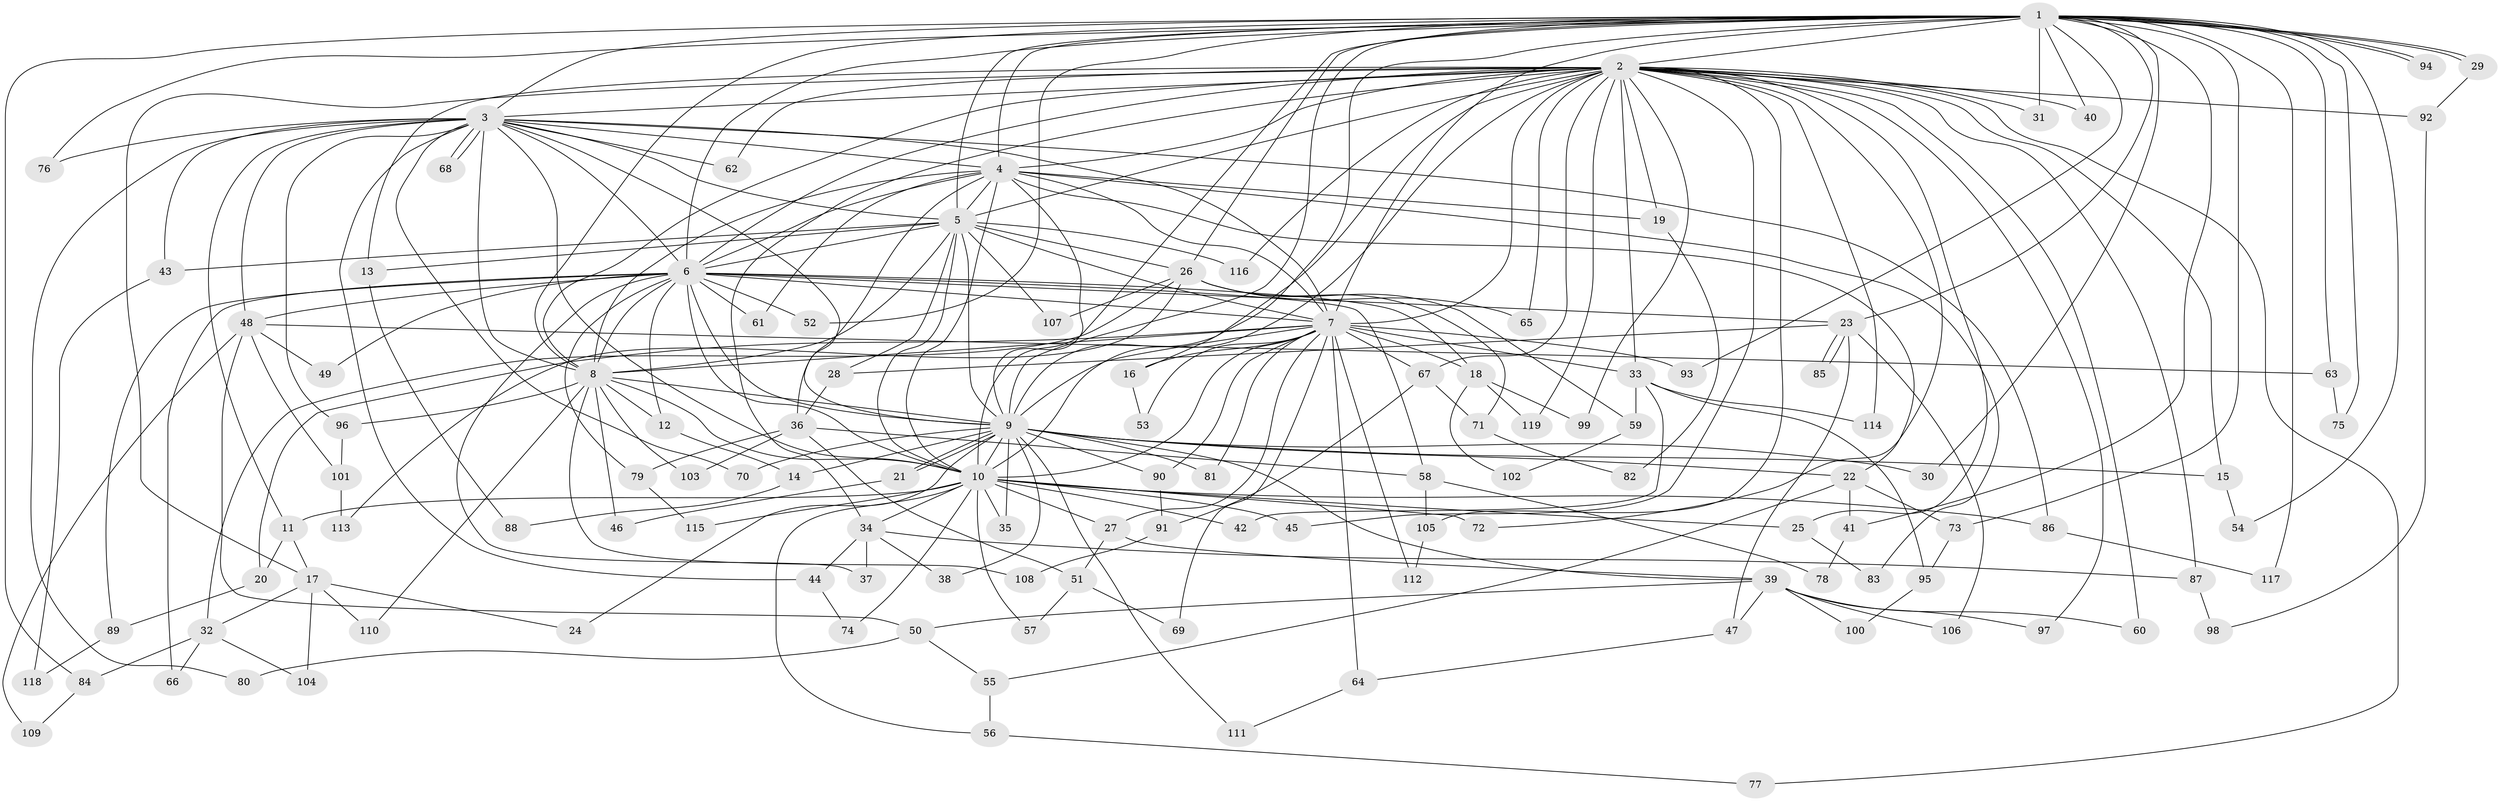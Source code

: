 // coarse degree distribution, {35: 0.011627906976744186, 29: 0.011627906976744186, 18: 0.011627906976744186, 12: 0.011627906976744186, 23: 0.011627906976744186, 19: 0.023255813953488372, 13: 0.011627906976744186, 5: 0.046511627906976744, 3: 0.19767441860465115, 2: 0.47674418604651164, 6: 0.03488372093023256, 8: 0.046511627906976744, 4: 0.06976744186046512, 1: 0.011627906976744186, 7: 0.023255813953488372}
// Generated by graph-tools (version 1.1) at 2025/23/03/03/25 07:23:42]
// undirected, 119 vertices, 263 edges
graph export_dot {
graph [start="1"]
  node [color=gray90,style=filled];
  1;
  2;
  3;
  4;
  5;
  6;
  7;
  8;
  9;
  10;
  11;
  12;
  13;
  14;
  15;
  16;
  17;
  18;
  19;
  20;
  21;
  22;
  23;
  24;
  25;
  26;
  27;
  28;
  29;
  30;
  31;
  32;
  33;
  34;
  35;
  36;
  37;
  38;
  39;
  40;
  41;
  42;
  43;
  44;
  45;
  46;
  47;
  48;
  49;
  50;
  51;
  52;
  53;
  54;
  55;
  56;
  57;
  58;
  59;
  60;
  61;
  62;
  63;
  64;
  65;
  66;
  67;
  68;
  69;
  70;
  71;
  72;
  73;
  74;
  75;
  76;
  77;
  78;
  79;
  80;
  81;
  82;
  83;
  84;
  85;
  86;
  87;
  88;
  89;
  90;
  91;
  92;
  93;
  94;
  95;
  96;
  97;
  98;
  99;
  100;
  101;
  102;
  103;
  104;
  105;
  106;
  107;
  108;
  109;
  110;
  111;
  112;
  113;
  114;
  115;
  116;
  117;
  118;
  119;
  1 -- 2;
  1 -- 3;
  1 -- 4;
  1 -- 5;
  1 -- 6;
  1 -- 7;
  1 -- 8;
  1 -- 9;
  1 -- 10;
  1 -- 16;
  1 -- 23;
  1 -- 26;
  1 -- 29;
  1 -- 29;
  1 -- 30;
  1 -- 31;
  1 -- 40;
  1 -- 41;
  1 -- 52;
  1 -- 54;
  1 -- 63;
  1 -- 73;
  1 -- 75;
  1 -- 76;
  1 -- 84;
  1 -- 93;
  1 -- 94;
  1 -- 94;
  1 -- 117;
  2 -- 3;
  2 -- 4;
  2 -- 5;
  2 -- 6;
  2 -- 7;
  2 -- 8;
  2 -- 9;
  2 -- 10;
  2 -- 13;
  2 -- 15;
  2 -- 17;
  2 -- 19;
  2 -- 25;
  2 -- 31;
  2 -- 33;
  2 -- 34;
  2 -- 40;
  2 -- 45;
  2 -- 60;
  2 -- 62;
  2 -- 65;
  2 -- 67;
  2 -- 72;
  2 -- 77;
  2 -- 87;
  2 -- 92;
  2 -- 97;
  2 -- 99;
  2 -- 105;
  2 -- 114;
  2 -- 116;
  2 -- 119;
  3 -- 4;
  3 -- 5;
  3 -- 6;
  3 -- 7;
  3 -- 8;
  3 -- 9;
  3 -- 10;
  3 -- 11;
  3 -- 43;
  3 -- 44;
  3 -- 48;
  3 -- 62;
  3 -- 68;
  3 -- 68;
  3 -- 70;
  3 -- 76;
  3 -- 80;
  3 -- 86;
  3 -- 96;
  4 -- 5;
  4 -- 6;
  4 -- 7;
  4 -- 8;
  4 -- 9;
  4 -- 10;
  4 -- 19;
  4 -- 22;
  4 -- 36;
  4 -- 61;
  4 -- 83;
  5 -- 6;
  5 -- 7;
  5 -- 8;
  5 -- 9;
  5 -- 10;
  5 -- 13;
  5 -- 26;
  5 -- 28;
  5 -- 43;
  5 -- 107;
  5 -- 116;
  6 -- 7;
  6 -- 8;
  6 -- 9;
  6 -- 10;
  6 -- 12;
  6 -- 18;
  6 -- 23;
  6 -- 37;
  6 -- 48;
  6 -- 49;
  6 -- 52;
  6 -- 58;
  6 -- 61;
  6 -- 66;
  6 -- 79;
  6 -- 89;
  7 -- 8;
  7 -- 9;
  7 -- 10;
  7 -- 16;
  7 -- 18;
  7 -- 20;
  7 -- 27;
  7 -- 33;
  7 -- 53;
  7 -- 64;
  7 -- 67;
  7 -- 69;
  7 -- 81;
  7 -- 90;
  7 -- 93;
  7 -- 112;
  8 -- 9;
  8 -- 10;
  8 -- 12;
  8 -- 46;
  8 -- 96;
  8 -- 103;
  8 -- 108;
  8 -- 110;
  9 -- 10;
  9 -- 14;
  9 -- 15;
  9 -- 21;
  9 -- 21;
  9 -- 22;
  9 -- 24;
  9 -- 30;
  9 -- 35;
  9 -- 38;
  9 -- 39;
  9 -- 70;
  9 -- 81;
  9 -- 90;
  9 -- 111;
  10 -- 11;
  10 -- 25;
  10 -- 27;
  10 -- 34;
  10 -- 35;
  10 -- 42;
  10 -- 45;
  10 -- 56;
  10 -- 57;
  10 -- 72;
  10 -- 74;
  10 -- 86;
  10 -- 115;
  11 -- 17;
  11 -- 20;
  12 -- 14;
  13 -- 88;
  14 -- 88;
  15 -- 54;
  16 -- 53;
  17 -- 24;
  17 -- 32;
  17 -- 104;
  17 -- 110;
  18 -- 99;
  18 -- 102;
  18 -- 119;
  19 -- 82;
  20 -- 89;
  21 -- 46;
  22 -- 41;
  22 -- 55;
  22 -- 73;
  23 -- 28;
  23 -- 47;
  23 -- 85;
  23 -- 85;
  23 -- 106;
  25 -- 83;
  26 -- 32;
  26 -- 59;
  26 -- 65;
  26 -- 71;
  26 -- 107;
  26 -- 113;
  27 -- 39;
  27 -- 51;
  28 -- 36;
  29 -- 92;
  32 -- 66;
  32 -- 84;
  32 -- 104;
  33 -- 42;
  33 -- 59;
  33 -- 95;
  33 -- 114;
  34 -- 37;
  34 -- 38;
  34 -- 44;
  34 -- 87;
  36 -- 51;
  36 -- 58;
  36 -- 79;
  36 -- 103;
  39 -- 47;
  39 -- 50;
  39 -- 60;
  39 -- 97;
  39 -- 100;
  39 -- 106;
  41 -- 78;
  43 -- 118;
  44 -- 74;
  47 -- 64;
  48 -- 49;
  48 -- 50;
  48 -- 63;
  48 -- 101;
  48 -- 109;
  50 -- 55;
  50 -- 80;
  51 -- 57;
  51 -- 69;
  55 -- 56;
  56 -- 77;
  58 -- 78;
  58 -- 105;
  59 -- 102;
  63 -- 75;
  64 -- 111;
  67 -- 71;
  67 -- 91;
  71 -- 82;
  73 -- 95;
  79 -- 115;
  84 -- 109;
  86 -- 117;
  87 -- 98;
  89 -- 118;
  90 -- 91;
  91 -- 108;
  92 -- 98;
  95 -- 100;
  96 -- 101;
  101 -- 113;
  105 -- 112;
}
